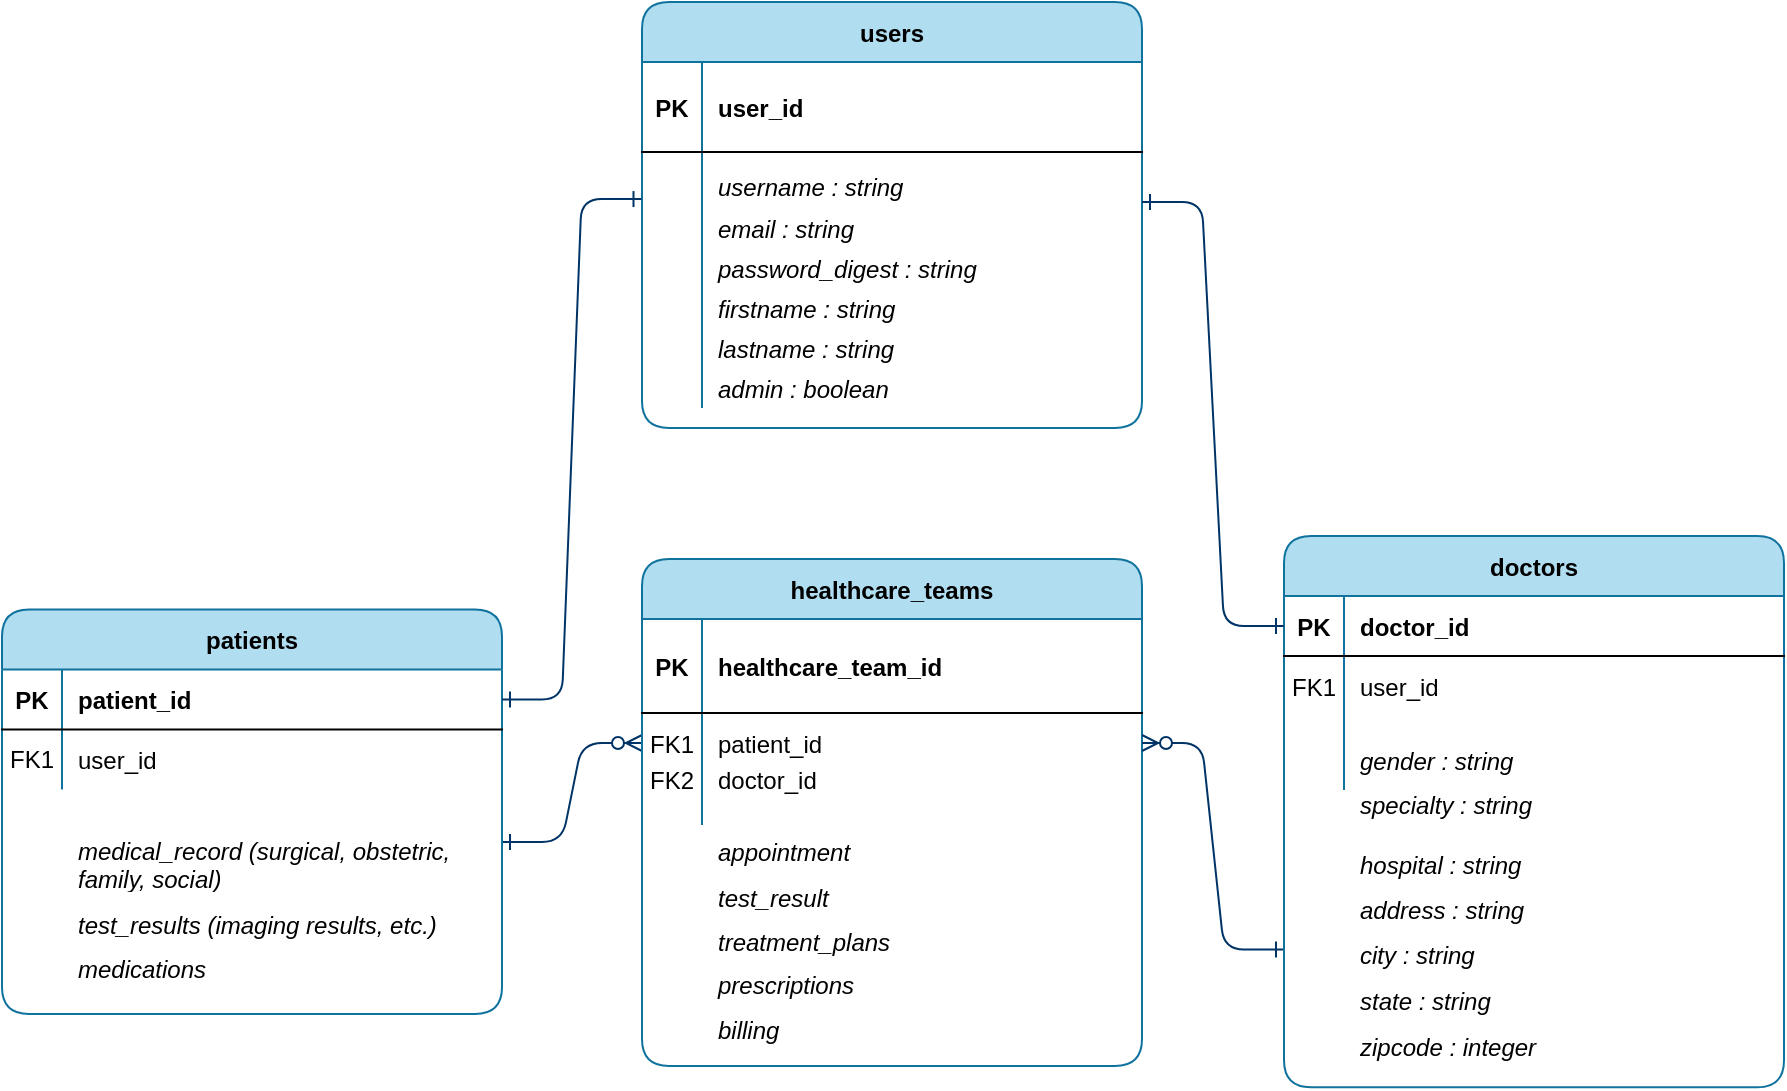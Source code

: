 <mxfile version="13.9.9" type="device"><diagram id="R2lEEEUBdFMjLlhIrx00" name="Page-1"><mxGraphModel dx="898" dy="672" grid="1" gridSize="10" guides="1" tooltips="1" connect="1" arrows="1" fold="1" page="1" pageScale="1" pageWidth="1100" pageHeight="850" math="0" shadow="0" extFonts="Permanent Marker^https://fonts.googleapis.com/css?family=Permanent+Marker"><root><mxCell id="0"/><mxCell id="1" parent="0"/><mxCell id="C-vyLk0tnHw3VtMMgP7b-1" value="" style="edgeStyle=entityRelationEdgeStyle;endArrow=ERzeroToMany;startArrow=ERone;endFill=1;startFill=0;strokeColor=#003366;" parent="1" target="C-vyLk0tnHw3VtMMgP7b-6" edge="1"><mxGeometry width="100" height="100" relative="1" as="geometry"><mxPoint x="330" y="550" as="sourcePoint"/><mxPoint x="390" y="899" as="targetPoint"/></mxGeometry></mxCell><mxCell id="C-vyLk0tnHw3VtMMgP7b-2" value="healthcare_teams" style="shape=table;startSize=30;container=1;collapsible=1;childLayout=tableLayout;fixedRows=1;rowLines=0;fontStyle=1;align=center;resizeLast=1;rounded=1;fillColor=#b1ddf0;strokeColor=#10739e;" parent="1" vertex="1"><mxGeometry x="400" y="408.5" width="250" height="253.5" as="geometry"/></mxCell><mxCell id="C-vyLk0tnHw3VtMMgP7b-3" value="" style="shape=partialRectangle;collapsible=0;dropTarget=0;pointerEvents=0;fillColor=none;points=[[0,0.5],[1,0.5]];portConstraint=eastwest;top=0;left=0;right=0;bottom=1;" parent="C-vyLk0tnHw3VtMMgP7b-2" vertex="1"><mxGeometry y="30" width="250" height="47" as="geometry"/></mxCell><mxCell id="C-vyLk0tnHw3VtMMgP7b-4" value="PK" style="shape=partialRectangle;overflow=hidden;connectable=0;fillColor=none;top=0;left=0;bottom=0;right=0;fontStyle=1;" parent="C-vyLk0tnHw3VtMMgP7b-3" vertex="1"><mxGeometry width="30" height="47" as="geometry"/></mxCell><mxCell id="C-vyLk0tnHw3VtMMgP7b-5" value="healthcare_team_id" style="shape=partialRectangle;overflow=hidden;connectable=0;fillColor=none;top=0;left=0;bottom=0;right=0;align=left;spacingLeft=6;fontStyle=1;" parent="C-vyLk0tnHw3VtMMgP7b-3" vertex="1"><mxGeometry x="30" width="220" height="47" as="geometry"/></mxCell><mxCell id="C-vyLk0tnHw3VtMMgP7b-6" value="" style="shape=partialRectangle;collapsible=0;dropTarget=0;pointerEvents=0;fillColor=none;points=[[0,0.5],[1,0.5]];portConstraint=eastwest;top=0;left=0;right=0;bottom=0;" parent="C-vyLk0tnHw3VtMMgP7b-2" vertex="1"><mxGeometry y="77" width="250" height="30" as="geometry"/></mxCell><mxCell id="C-vyLk0tnHw3VtMMgP7b-7" value="FK1" style="shape=partialRectangle;overflow=hidden;connectable=0;fillColor=none;top=0;left=0;bottom=0;right=0;" parent="C-vyLk0tnHw3VtMMgP7b-6" vertex="1"><mxGeometry width="30" height="30" as="geometry"/></mxCell><mxCell id="C-vyLk0tnHw3VtMMgP7b-8" value="patient_id" style="shape=partialRectangle;overflow=hidden;connectable=0;fillColor=none;top=0;left=0;bottom=0;right=0;align=left;spacingLeft=6;" parent="C-vyLk0tnHw3VtMMgP7b-6" vertex="1"><mxGeometry x="30" width="220" height="30" as="geometry"/></mxCell><mxCell id="C-vyLk0tnHw3VtMMgP7b-9" value="" style="shape=partialRectangle;collapsible=0;dropTarget=0;pointerEvents=0;fillColor=none;points=[[0,0.5],[1,0.5]];portConstraint=eastwest;top=0;left=0;right=0;bottom=0;" parent="C-vyLk0tnHw3VtMMgP7b-2" vertex="1"><mxGeometry y="107" width="250" height="26" as="geometry"/></mxCell><mxCell id="C-vyLk0tnHw3VtMMgP7b-10" value="" style="shape=partialRectangle;overflow=hidden;connectable=0;fillColor=none;top=0;left=0;bottom=0;right=0;" parent="C-vyLk0tnHw3VtMMgP7b-9" vertex="1"><mxGeometry width="30" height="26" as="geometry"/></mxCell><mxCell id="C-vyLk0tnHw3VtMMgP7b-11" value="" style="shape=partialRectangle;overflow=hidden;connectable=0;fillColor=none;top=0;left=0;bottom=0;right=0;align=left;spacingLeft=6;" parent="C-vyLk0tnHw3VtMMgP7b-9" vertex="1"><mxGeometry x="30" width="220" height="26" as="geometry"/></mxCell><mxCell id="C-vyLk0tnHw3VtMMgP7b-23" value="patients" style="shape=table;startSize=30;container=1;collapsible=1;childLayout=tableLayout;fixedRows=1;rowLines=0;fontStyle=1;align=center;resizeLast=1;rounded=1;fillColor=#b1ddf0;strokeColor=#10739e;" parent="1" vertex="1"><mxGeometry x="80" y="433.74" width="250" height="202.25" as="geometry"/></mxCell><mxCell id="C-vyLk0tnHw3VtMMgP7b-24" value="" style="shape=partialRectangle;collapsible=0;dropTarget=0;pointerEvents=0;fillColor=none;points=[[0,0.5],[1,0.5]];portConstraint=eastwest;top=0;left=0;right=0;bottom=1;" parent="C-vyLk0tnHw3VtMMgP7b-23" vertex="1"><mxGeometry y="30" width="250" height="30" as="geometry"/></mxCell><mxCell id="C-vyLk0tnHw3VtMMgP7b-25" value="PK" style="shape=partialRectangle;overflow=hidden;connectable=0;fillColor=none;top=0;left=0;bottom=0;right=0;fontStyle=1;" parent="C-vyLk0tnHw3VtMMgP7b-24" vertex="1"><mxGeometry width="30" height="30" as="geometry"/></mxCell><mxCell id="C-vyLk0tnHw3VtMMgP7b-26" value="patient_id" style="shape=partialRectangle;overflow=hidden;connectable=0;fillColor=none;top=0;left=0;bottom=0;right=0;align=left;spacingLeft=6;fontStyle=1;" parent="C-vyLk0tnHw3VtMMgP7b-24" vertex="1"><mxGeometry x="30" width="220" height="30" as="geometry"/></mxCell><mxCell id="C-vyLk0tnHw3VtMMgP7b-27" value="" style="shape=partialRectangle;collapsible=0;dropTarget=0;pointerEvents=0;fillColor=none;points=[[0,0.5],[1,0.5]];portConstraint=eastwest;top=0;left=0;right=0;bottom=0;" parent="C-vyLk0tnHw3VtMMgP7b-23" vertex="1"><mxGeometry y="60" width="250" height="30" as="geometry"/></mxCell><mxCell id="C-vyLk0tnHw3VtMMgP7b-28" value="" style="shape=partialRectangle;overflow=hidden;connectable=0;fillColor=none;top=0;left=0;bottom=0;right=0;" parent="C-vyLk0tnHw3VtMMgP7b-27" vertex="1"><mxGeometry width="30" height="30" as="geometry"/></mxCell><mxCell id="C-vyLk0tnHw3VtMMgP7b-29" value="user_id" style="shape=partialRectangle;overflow=hidden;connectable=0;fillColor=none;top=0;left=0;bottom=0;right=0;align=left;spacingLeft=6;" parent="C-vyLk0tnHw3VtMMgP7b-27" vertex="1"><mxGeometry x="30" width="220" height="30" as="geometry"/></mxCell><mxCell id="C-vyLk0tnHw3VtMMgP7b-12" value="" style="edgeStyle=entityRelationEdgeStyle;endArrow=ERzeroToMany;startArrow=ERone;endFill=1;startFill=0;entryX=1;entryY=0.5;entryDx=0;entryDy=0;exitX=0;exitY=0.75;exitDx=0;exitDy=0;strokeColor=#003366;" parent="1" source="MzPd2CHmNBtsARFh89y6-18" target="C-vyLk0tnHw3VtMMgP7b-6" edge="1"><mxGeometry width="100" height="100" relative="1" as="geometry"><mxPoint x="721" y="550" as="sourcePoint"/><mxPoint x="410" y="484" as="targetPoint"/></mxGeometry></mxCell><mxCell id="MzPd2CHmNBtsARFh89y6-7" value="FK2" style="shape=partialRectangle;overflow=hidden;connectable=0;fillColor=none;top=0;left=0;bottom=0;right=0;" parent="1" vertex="1"><mxGeometry x="400" y="503.5" width="30" height="30" as="geometry"/></mxCell><mxCell id="MzPd2CHmNBtsARFh89y6-18" value="doctors" style="shape=table;startSize=30;container=1;collapsible=1;childLayout=tableLayout;fixedRows=1;rowLines=0;fontStyle=1;align=center;resizeLast=1;rounded=1;fillColor=#b1ddf0;strokeColor=#10739e;" parent="1" vertex="1"><mxGeometry x="721" y="397.06" width="250" height="275.62" as="geometry"/></mxCell><mxCell id="MzPd2CHmNBtsARFh89y6-19" value="" style="shape=partialRectangle;collapsible=0;dropTarget=0;pointerEvents=0;fillColor=none;points=[[0,0.5],[1,0.5]];portConstraint=eastwest;top=0;left=0;right=0;bottom=1;" parent="MzPd2CHmNBtsARFh89y6-18" vertex="1"><mxGeometry y="30" width="250" height="30" as="geometry"/></mxCell><mxCell id="MzPd2CHmNBtsARFh89y6-20" value="PK" style="shape=partialRectangle;overflow=hidden;connectable=0;fillColor=none;top=0;left=0;bottom=0;right=0;fontStyle=1;" parent="MzPd2CHmNBtsARFh89y6-19" vertex="1"><mxGeometry width="30" height="30" as="geometry"/></mxCell><mxCell id="MzPd2CHmNBtsARFh89y6-21" value="doctor_id" style="shape=partialRectangle;overflow=hidden;connectable=0;fillColor=none;top=0;left=0;bottom=0;right=0;align=left;spacingLeft=6;fontStyle=1;" parent="MzPd2CHmNBtsARFh89y6-19" vertex="1"><mxGeometry x="30" width="220" height="30" as="geometry"/></mxCell><mxCell id="MzPd2CHmNBtsARFh89y6-22" value="" style="shape=partialRectangle;collapsible=0;dropTarget=0;pointerEvents=0;fillColor=none;points=[[0,0.5],[1,0.5]];portConstraint=eastwest;top=0;left=0;right=0;bottom=0;" parent="MzPd2CHmNBtsARFh89y6-18" vertex="1"><mxGeometry y="60" width="250" height="30" as="geometry"/></mxCell><mxCell id="MzPd2CHmNBtsARFh89y6-23" value="FK1" style="shape=partialRectangle;overflow=hidden;connectable=0;fillColor=none;top=0;left=0;bottom=0;right=0;" parent="MzPd2CHmNBtsARFh89y6-22" vertex="1"><mxGeometry width="30" height="30" as="geometry"/></mxCell><mxCell id="MzPd2CHmNBtsARFh89y6-24" value="user_id" style="shape=partialRectangle;overflow=hidden;connectable=0;fillColor=none;top=0;left=0;bottom=0;right=0;align=left;spacingLeft=6;" parent="MzPd2CHmNBtsARFh89y6-22" vertex="1"><mxGeometry x="30" width="220" height="30" as="geometry"/></mxCell><mxCell id="MzPd2CHmNBtsARFh89y6-25" value="" style="shape=partialRectangle;collapsible=0;dropTarget=0;pointerEvents=0;fillColor=none;points=[[0,0.5],[1,0.5]];portConstraint=eastwest;top=0;left=0;right=0;bottom=0;" parent="MzPd2CHmNBtsARFh89y6-18" vertex="1"><mxGeometry y="90" width="250" height="37" as="geometry"/></mxCell><mxCell id="MzPd2CHmNBtsARFh89y6-26" value="" style="shape=partialRectangle;overflow=hidden;connectable=0;fillColor=none;top=0;left=0;bottom=0;right=0;" parent="MzPd2CHmNBtsARFh89y6-25" vertex="1"><mxGeometry width="30" height="37" as="geometry"/></mxCell><mxCell id="MzPd2CHmNBtsARFh89y6-27" value="" style="shape=partialRectangle;overflow=hidden;connectable=0;fillColor=none;top=0;left=0;bottom=0;right=0;align=left;spacingLeft=6;" parent="MzPd2CHmNBtsARFh89y6-25" vertex="1"><mxGeometry x="30" width="220" height="37" as="geometry"/></mxCell><mxCell id="MzPd2CHmNBtsARFh89y6-30" value="doctor_id" style="shape=partialRectangle;overflow=hidden;connectable=0;fillColor=none;top=0;left=0;bottom=0;right=0;align=left;spacingLeft=6;" parent="1" vertex="1"><mxGeometry x="430" y="503.5" width="220" height="30" as="geometry"/></mxCell><mxCell id="Juw4Spq1CtYMTUwcJ2YP-6" value="users" style="shape=table;startSize=30;container=1;collapsible=1;childLayout=tableLayout;fixedRows=1;rowLines=0;fontStyle=1;align=center;resizeLast=1;rounded=1;fillColor=#b1ddf0;strokeColor=#10739e;" parent="1" vertex="1"><mxGeometry x="400" y="130" width="250" height="213" as="geometry"/></mxCell><mxCell id="Juw4Spq1CtYMTUwcJ2YP-7" value="" style="shape=partialRectangle;collapsible=0;dropTarget=0;pointerEvents=0;fillColor=none;points=[[0,0.5],[1,0.5]];portConstraint=eastwest;top=0;left=0;right=0;bottom=1;" parent="Juw4Spq1CtYMTUwcJ2YP-6" vertex="1"><mxGeometry y="30" width="250" height="45" as="geometry"/></mxCell><mxCell id="Juw4Spq1CtYMTUwcJ2YP-8" value="PK" style="shape=partialRectangle;overflow=hidden;connectable=0;fillColor=none;top=0;left=0;bottom=0;right=0;fontStyle=1;" parent="Juw4Spq1CtYMTUwcJ2YP-7" vertex="1"><mxGeometry width="30" height="45" as="geometry"/></mxCell><mxCell id="Juw4Spq1CtYMTUwcJ2YP-9" value="user_id" style="shape=partialRectangle;overflow=hidden;connectable=0;fillColor=none;top=0;left=0;bottom=0;right=0;align=left;spacingLeft=6;fontStyle=1;" parent="Juw4Spq1CtYMTUwcJ2YP-7" vertex="1"><mxGeometry x="30" width="220" height="45" as="geometry"/></mxCell><mxCell id="Juw4Spq1CtYMTUwcJ2YP-10" value="" style="shape=partialRectangle;collapsible=0;dropTarget=0;pointerEvents=0;fillColor=none;points=[[0,0.5],[1,0.5]];portConstraint=eastwest;top=0;left=0;right=0;bottom=0;" parent="Juw4Spq1CtYMTUwcJ2YP-6" vertex="1"><mxGeometry y="75" width="250" height="30" as="geometry"/></mxCell><mxCell id="Juw4Spq1CtYMTUwcJ2YP-11" value="" style="shape=partialRectangle;overflow=hidden;connectable=0;fillColor=none;top=0;left=0;bottom=0;right=0;" parent="Juw4Spq1CtYMTUwcJ2YP-10" vertex="1"><mxGeometry width="30" height="30" as="geometry"/></mxCell><mxCell id="Juw4Spq1CtYMTUwcJ2YP-12" value="" style="shape=partialRectangle;overflow=hidden;connectable=0;fillColor=none;top=0;left=0;bottom=0;right=0;align=left;spacingLeft=6;" parent="Juw4Spq1CtYMTUwcJ2YP-10" vertex="1"><mxGeometry x="30" width="220" height="30" as="geometry"/></mxCell><mxCell id="Juw4Spq1CtYMTUwcJ2YP-13" value="" style="shape=partialRectangle;collapsible=0;dropTarget=0;pointerEvents=0;fillColor=none;points=[[0,0.5],[1,0.5]];portConstraint=eastwest;top=0;left=0;right=0;bottom=0;" parent="Juw4Spq1CtYMTUwcJ2YP-6" vertex="1"><mxGeometry y="105" width="250" height="98" as="geometry"/></mxCell><mxCell id="Juw4Spq1CtYMTUwcJ2YP-14" value="" style="shape=partialRectangle;overflow=hidden;connectable=0;fillColor=none;top=0;left=0;bottom=0;right=0;" parent="Juw4Spq1CtYMTUwcJ2YP-13" vertex="1"><mxGeometry width="30" height="98" as="geometry"/></mxCell><mxCell id="Juw4Spq1CtYMTUwcJ2YP-15" value="" style="shape=partialRectangle;overflow=hidden;connectable=0;fillColor=none;top=0;left=0;bottom=0;right=0;align=left;spacingLeft=6;" parent="Juw4Spq1CtYMTUwcJ2YP-13" vertex="1"><mxGeometry x="30" width="220" height="98" as="geometry"/></mxCell><mxCell id="Juw4Spq1CtYMTUwcJ2YP-16" value="" style="edgeStyle=entityRelationEdgeStyle;endArrow=ERone;startArrow=ERone;endFill=0;startFill=0;entryX=1;entryY=0.5;entryDx=0;entryDy=0;exitX=-0.001;exitY=-0.066;exitDx=0;exitDy=0;exitPerimeter=0;strokeColor=#003366;" parent="1" source="Juw4Spq1CtYMTUwcJ2YP-13" target="C-vyLk0tnHw3VtMMgP7b-24" edge="1"><mxGeometry width="100" height="100" relative="1" as="geometry"><mxPoint x="-10" y="474" as="sourcePoint"/><mxPoint x="70" y="540" as="targetPoint"/></mxGeometry></mxCell><mxCell id="Juw4Spq1CtYMTUwcJ2YP-19" value="firstname : string" style="shape=partialRectangle;overflow=hidden;connectable=0;fillColor=none;top=0;left=0;bottom=0;right=0;align=left;spacingLeft=6;fontStyle=2" parent="1" vertex="1"><mxGeometry x="430" y="268" width="220" height="30" as="geometry"/></mxCell><mxCell id="Juw4Spq1CtYMTUwcJ2YP-20" value="lastname : string" style="shape=partialRectangle;overflow=hidden;connectable=0;fillColor=none;top=0;left=0;bottom=0;right=0;align=left;spacingLeft=6;fontStyle=2" parent="1" vertex="1"><mxGeometry x="430" y="288" width="220" height="30" as="geometry"/></mxCell><mxCell id="Juw4Spq1CtYMTUwcJ2YP-21" value="email : string" style="shape=partialRectangle;overflow=hidden;connectable=0;fillColor=none;top=0;left=0;bottom=0;right=0;align=left;spacingLeft=6;fontStyle=2" parent="1" vertex="1"><mxGeometry x="430" y="228" width="220" height="30" as="geometry"/></mxCell><mxCell id="Juw4Spq1CtYMTUwcJ2YP-22" value="password_digest : string" style="shape=partialRectangle;overflow=hidden;connectable=0;fillColor=none;top=0;left=0;bottom=0;right=0;align=left;spacingLeft=6;fontStyle=2" parent="1" vertex="1"><mxGeometry x="430" y="248" width="220" height="30" as="geometry"/></mxCell><mxCell id="Juw4Spq1CtYMTUwcJ2YP-24" value="username : string" style="shape=partialRectangle;overflow=hidden;connectable=0;fillColor=none;top=0;left=0;bottom=0;right=0;align=left;spacingLeft=6;fontStyle=2" parent="1" vertex="1"><mxGeometry x="430" y="207" width="220" height="30" as="geometry"/></mxCell><mxCell id="Juw4Spq1CtYMTUwcJ2YP-26" value="FK1" style="shape=partialRectangle;overflow=hidden;connectable=0;fillColor=none;top=0;left=0;bottom=0;right=0;" parent="1" vertex="1"><mxGeometry x="80" y="493.24" width="30" height="30" as="geometry"/></mxCell><mxCell id="Juw4Spq1CtYMTUwcJ2YP-32" value="specialty : string" style="shape=partialRectangle;overflow=hidden;connectable=0;fillColor=none;top=0;left=0;bottom=0;right=0;align=left;spacingLeft=6;fontStyle=2" parent="1" vertex="1"><mxGeometry x="751" y="516.18" width="220" height="30" as="geometry"/></mxCell><mxCell id="Juw4Spq1CtYMTUwcJ2YP-34" value="medical_record (surgical, obstetric, &#10;family, social) " style="shape=partialRectangle;overflow=hidden;connectable=0;fillColor=none;top=0;left=0;bottom=0;right=0;align=left;spacingLeft=6;fontStyle=2" parent="1" vertex="1"><mxGeometry x="110" y="546.24" width="220" height="30" as="geometry"/></mxCell><mxCell id="Juw4Spq1CtYMTUwcJ2YP-35" value="treatment_plans " style="shape=partialRectangle;overflow=hidden;connectable=0;fillColor=none;top=0;left=0;bottom=0;right=0;align=left;spacingLeft=6;fontStyle=2" parent="1" vertex="1"><mxGeometry x="430" y="584.25" width="220" height="30" as="geometry"/></mxCell><mxCell id="Juw4Spq1CtYMTUwcJ2YP-36" value="test_results (imaging results, etc.)" style="shape=partialRectangle;overflow=hidden;connectable=0;fillColor=none;top=0;left=0;bottom=0;right=0;align=left;spacingLeft=6;fontStyle=2" parent="1" vertex="1"><mxGeometry x="110" y="576.24" width="220" height="30" as="geometry"/></mxCell><mxCell id="Juw4Spq1CtYMTUwcJ2YP-37" value="medications" style="shape=partialRectangle;overflow=hidden;connectable=0;fillColor=none;top=0;left=0;bottom=0;right=0;align=left;spacingLeft=6;fontStyle=2" parent="1" vertex="1"><mxGeometry x="110" y="598.24" width="220" height="30" as="geometry"/></mxCell><mxCell id="Juw4Spq1CtYMTUwcJ2YP-39" value="appointment" style="shape=partialRectangle;overflow=hidden;connectable=0;fillColor=none;top=0;left=0;bottom=0;right=0;align=left;spacingLeft=6;fontStyle=2" parent="1" vertex="1"><mxGeometry x="430" y="539.25" width="220" height="30" as="geometry"/></mxCell><mxCell id="Juw4Spq1CtYMTUwcJ2YP-40" value="test_result " style="shape=partialRectangle;overflow=hidden;connectable=0;fillColor=none;top=0;left=0;bottom=0;right=0;align=left;spacingLeft=6;fontStyle=2" parent="1" vertex="1"><mxGeometry x="430" y="562.25" width="220" height="30" as="geometry"/></mxCell><mxCell id="Juw4Spq1CtYMTUwcJ2YP-43" value="prescriptions" style="shape=partialRectangle;overflow=hidden;connectable=0;fillColor=none;top=0;left=0;bottom=0;right=0;align=left;spacingLeft=6;fontStyle=2" parent="1" vertex="1"><mxGeometry x="430" y="606" width="220" height="30" as="geometry"/></mxCell><mxCell id="Juw4Spq1CtYMTUwcJ2YP-45" value="billing" style="shape=partialRectangle;overflow=hidden;connectable=0;fillColor=none;top=0;left=0;bottom=0;right=0;align=left;spacingLeft=6;fontStyle=2" parent="1" vertex="1"><mxGeometry x="430" y="628.5" width="220" height="30" as="geometry"/></mxCell><mxCell id="_ppDfrjNG9_abm-QauvI-1" value="gender : string" style="shape=partialRectangle;overflow=hidden;connectable=0;fillColor=none;top=0;left=0;bottom=0;right=0;align=left;spacingLeft=6;fontStyle=2" parent="1" vertex="1"><mxGeometry x="751" y="494.18" width="220" height="30" as="geometry"/></mxCell><mxCell id="_ppDfrjNG9_abm-QauvI-2" value="hospital : string" style="shape=partialRectangle;overflow=hidden;connectable=0;fillColor=none;top=0;left=0;bottom=0;right=0;align=left;spacingLeft=6;fontStyle=2" parent="1" vertex="1"><mxGeometry x="751" y="546.18" width="220" height="30" as="geometry"/></mxCell><mxCell id="6cOX3caCPrTMxXrzOLzq-1" value="admin : boolean" style="shape=partialRectangle;overflow=hidden;connectable=0;fillColor=none;top=0;left=0;bottom=0;right=0;align=left;spacingLeft=6;fontStyle=2" parent="1" vertex="1"><mxGeometry x="430" y="308" width="220" height="30" as="geometry"/></mxCell><mxCell id="6cOX3caCPrTMxXrzOLzq-5" value="address : string" style="shape=partialRectangle;overflow=hidden;connectable=0;fillColor=none;top=0;left=0;bottom=0;right=0;align=left;spacingLeft=6;fontStyle=2" parent="1" vertex="1"><mxGeometry x="751" y="568.68" width="220" height="30" as="geometry"/></mxCell><mxCell id="6cOX3caCPrTMxXrzOLzq-6" value="city : string" style="shape=partialRectangle;overflow=hidden;connectable=0;fillColor=none;top=0;left=0;bottom=0;right=0;align=left;spacingLeft=6;fontStyle=2" parent="1" vertex="1"><mxGeometry x="751" y="591.18" width="220" height="30" as="geometry"/></mxCell><mxCell id="6cOX3caCPrTMxXrzOLzq-7" value="state : string" style="shape=partialRectangle;overflow=hidden;connectable=0;fillColor=none;top=0;left=0;bottom=0;right=0;align=left;spacingLeft=6;fontStyle=2" parent="1" vertex="1"><mxGeometry x="751" y="614.18" width="220" height="30" as="geometry"/></mxCell><mxCell id="6cOX3caCPrTMxXrzOLzq-8" value="zipcode : integer" style="shape=partialRectangle;overflow=hidden;connectable=0;fillColor=none;top=0;left=0;bottom=0;right=0;align=left;spacingLeft=6;fontStyle=2" parent="1" vertex="1"><mxGeometry x="751" y="637.18" width="220" height="30" as="geometry"/></mxCell><mxCell id="6cOX3caCPrTMxXrzOLzq-9" value="" style="edgeStyle=entityRelationEdgeStyle;endArrow=ERone;startArrow=ERone;endFill=0;startFill=0;entryX=0;entryY=0.5;entryDx=0;entryDy=0;strokeColor=#003366;" parent="1" target="MzPd2CHmNBtsARFh89y6-19" edge="1"><mxGeometry width="100" height="100" relative="1" as="geometry"><mxPoint x="650" y="230" as="sourcePoint"/><mxPoint x="330" y="492.75" as="targetPoint"/></mxGeometry></mxCell></root></mxGraphModel></diagram></mxfile>